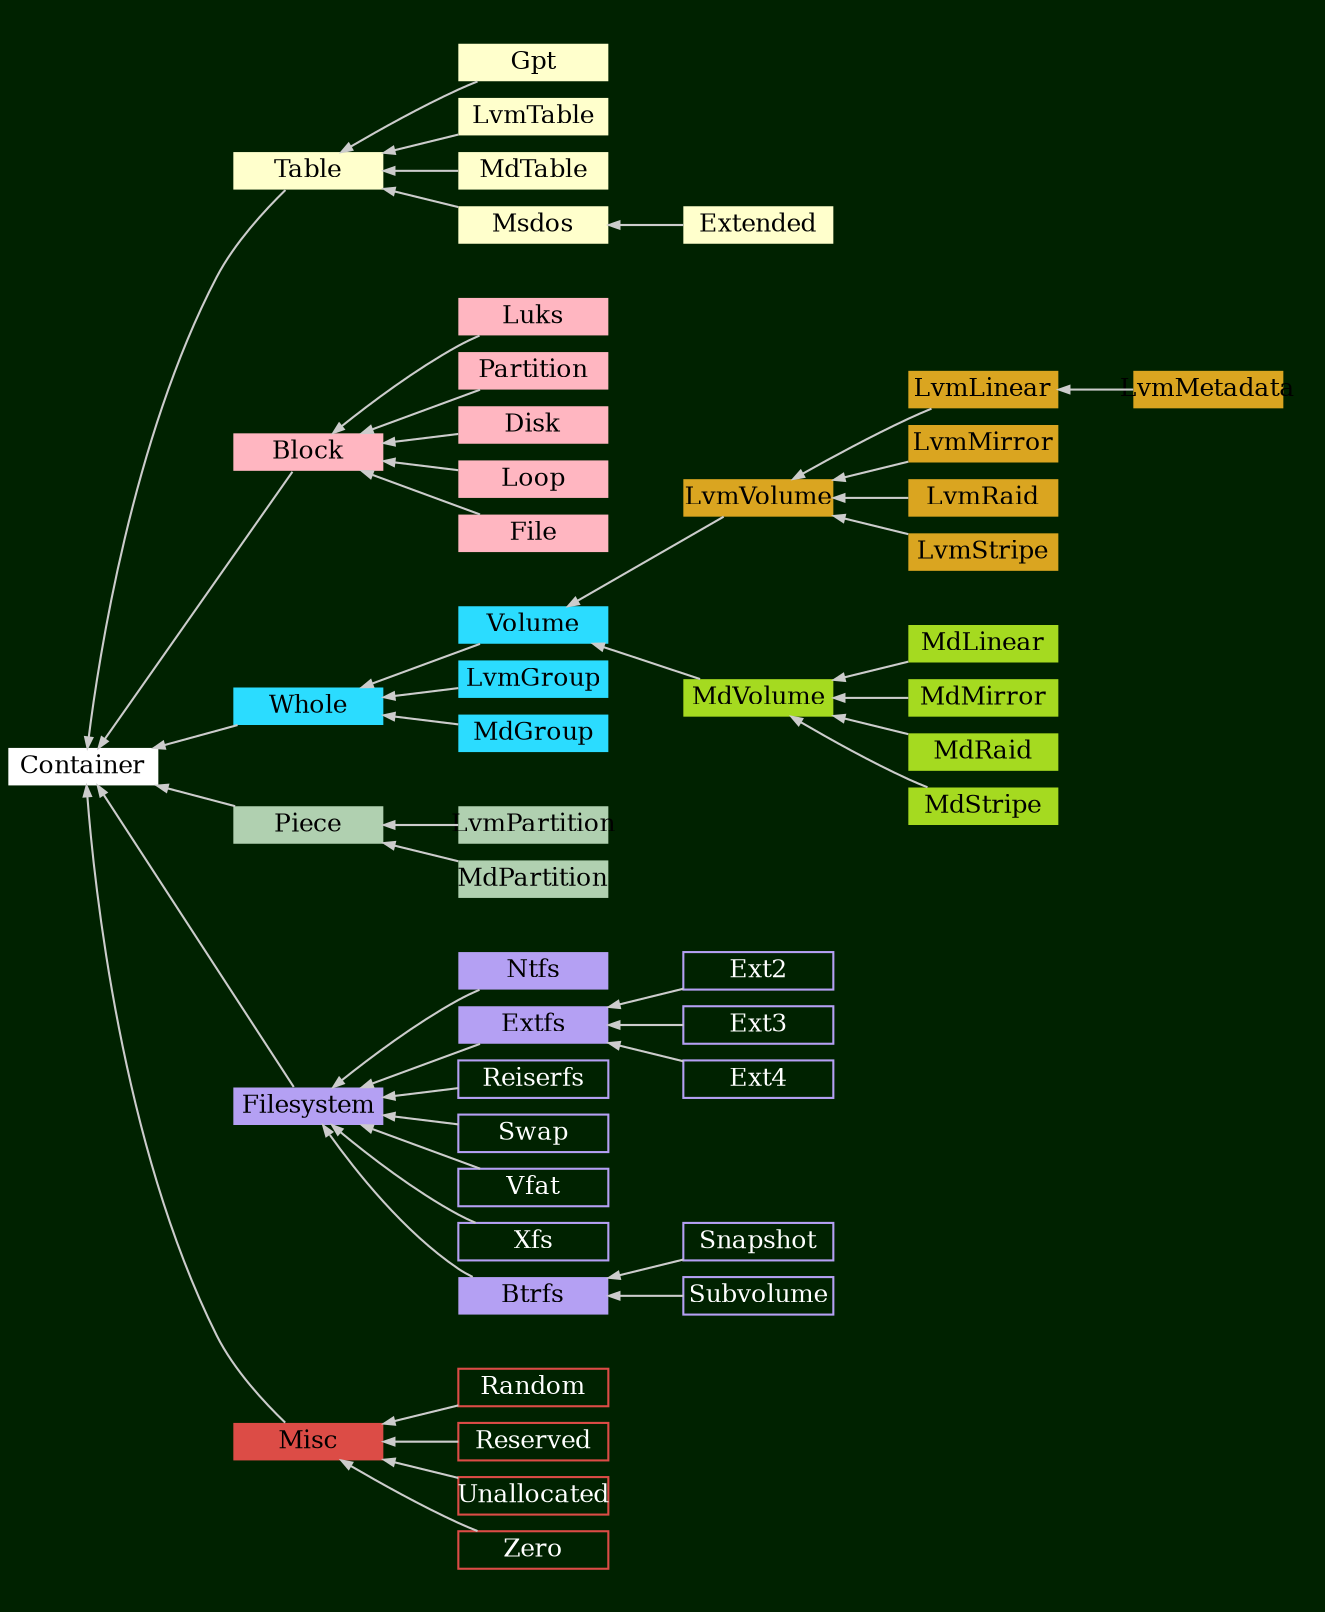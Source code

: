 digraph G
{
	graph [ rankdir="RL" bgcolor="#002200", color=white nodesep=0.1 ranksep=0.5 ];
	node  [ shape=record fontsize=12 style=filled color=white width="1.0" height="0.25" fixedsize=true penwidth=0 ];
	edge  [ penwidth=1.0 color="#CCCCCC" arrowsize=0.5 ];

	Container      [ fillcolor="#FFFFFF" ];

	Table          [ fillcolor="#FFFFCC" ];
	Gpt            [ fillcolor="#FFFFCC" ];
	LvmTable       [ fillcolor="#FFFFCC" ];
	MdTable        [ fillcolor="#FFFFCC" ];
	Msdos          [ fillcolor="#FFFFCC" ];
	Extended       [ fillcolor="#FFFFCC" ];

	Block          [ fillcolor="#FFB6C1" ];
	Luks           [ fillcolor="#FFB6C1" ];
	Partition      [ fillcolor="#FFB6C1" ];
	Disk           [ fillcolor="#FFB6C1" ];
	Loop           [ fillcolor="#FFB6C1" ];
	File           [ fillcolor="#FFB6C1" ];

	Volume         [ fillcolor="#2BDCFF" ];
	Whole          [ fillcolor="#2BDCFF" ];
	LvmGroup       [ fillcolor="#2BDCFF" ];
	MdGroup        [ fillcolor="#2BDCFF" ];

	LvmLinear      [ fillcolor="#DAA520" ];
	LvmMetadata    [ fillcolor="#DAA520" ];
	LvmMirror      [ fillcolor="#DAA520" ];
	LvmRaid        [ fillcolor="#DAA520" ];
	LvmStripe      [ fillcolor="#DAA520" ];
	LvmVolume      [ fillcolor="#DAA520" ];

	MdLinear       [ fillcolor="#A5DA20" ];
	MdMirror       [ fillcolor="#A5DA20" ];
	MdRaid         [ fillcolor="#A5DA20" ];
	MdStripe       [ fillcolor="#A5DA20" ];
	MdVolume       [ fillcolor="#A5DA20" ];

	LvmPartition   [ fillcolor="#B0D0B0" ];
	MdPartition    [ fillcolor="#B0D0B0" ];
	Piece          [ fillcolor="#B0D0B0" ];

	Btrfs          [ fillcolor="#B4A0F3" ];
	Extfs          [ fillcolor="#B4A0F3" ];
	Filesystem     [ fillcolor="#B4A0F3" ];
	Ntfs           [ fillcolor="#B4A0F3" ];

	Ext2  [ color="#B4A0F3" fontcolor=white style=solid penwidth=1 ];
	Ext3  [ color="#B4A0F3" fontcolor=white style=solid penwidth=1 ];
	Ext4  [ color="#B4A0F3" fontcolor=white style=solid penwidth=1 ];

	Reiserfs       [ color="#B4A0F3" fontcolor=white style=solid penwidth=1 ];
	Swap           [ color="#B4A0F3" fontcolor=white style=solid penwidth=1 ];
	Vfat           [ color="#B4A0F3" fontcolor=white style=solid penwidth=1 ];
	Xfs            [ color="#B4A0F3" fontcolor=white style=solid penwidth=1 ];

	BtrfsSnapshot  [ label="Snapshot"  color="#B4A0F3" fontcolor=white style=solid penwidth=1 ];
	BtrfsSubvolume [ label="Subvolume" color="#B4A0F3" fontcolor=white style=solid penwidth=1 ];

	Misc           [ fillcolor="#DC4C46" ];
	Random         [ color="#DC4C46" fontcolor=white style=solid penwidth=1 ];
	Reserved       [ color="#DC4C46" fontcolor=white style=solid penwidth=1 ];
	Unallocated    [ color="#DC4C46" fontcolor=white style=solid penwidth=1 ];
	Zero           [ color="#DC4C46" fontcolor=white style=solid penwidth=1 ];

	Block      -> Container;
	Filesystem -> Container;
	Misc       -> Container;
	Piece      -> Container;
	Table      -> Container;
	Whole      -> Container;

	LvmVolume  -> Volume;
	MdVolume   -> Volume;

	subgraph cluster_1 {
		color = transparent;

		Extended             -> Msdos;

		Gpt                  -> Table;
		LvmTable             -> Table;
		MdTable              -> Table;
		Msdos                -> Table;
	}

	subgraph cluster_2 {
		color = transparent;

		Btrfs                -> Filesystem;
		Extfs                -> Filesystem;
		Ntfs                 -> Filesystem;
		Reiserfs             -> Filesystem;
		Swap                 -> Filesystem;
		Vfat                 -> Filesystem;
		Xfs                  -> Filesystem;

		Ext2                 -> Extfs;
		Ext3                 -> Extfs;
		Ext4                 -> Extfs;

		BtrfsSubvolume       -> Btrfs;
		BtrfsSnapshot        -> Btrfs;
	}

	subgraph cluster_3 {
		color = transparent;

		Zero                 -> Misc;
		Random               -> Misc;
		Reserved             -> Misc;
		Unallocated          -> Misc;
	}

	subgraph cluster_4 {
		color = transparent;

		LvmPartition         -> Piece;
		MdPartition          -> Piece;
	}

	subgraph cluster_5 {
		color = transparent;

		LvmMetadata          -> LvmLinear;
		LvmLinear            -> LvmVolume;
		LvmMirror            -> LvmVolume;
		LvmRaid              -> LvmVolume;
		LvmStripe            -> LvmVolume;
	}

	subgraph cluster_6 {
		color = transparent;

		MdLinear             -> MdVolume;
		MdMirror             -> MdVolume;
		MdRaid               -> MdVolume;
		MdStripe             -> MdVolume;
	}

	subgraph cluster_7 {
		color = transparent;

		LvmGroup             -> Whole;
		MdGroup              -> Whole;
		Volume               -> Whole;
	}

	subgraph cluster_8 {
		color = transparent;

		Partition            -> Block;
		Luks                 -> Block;
		Disk                 -> Block;
		Loop                 -> Block;
		File                 -> Block;
	}
}

